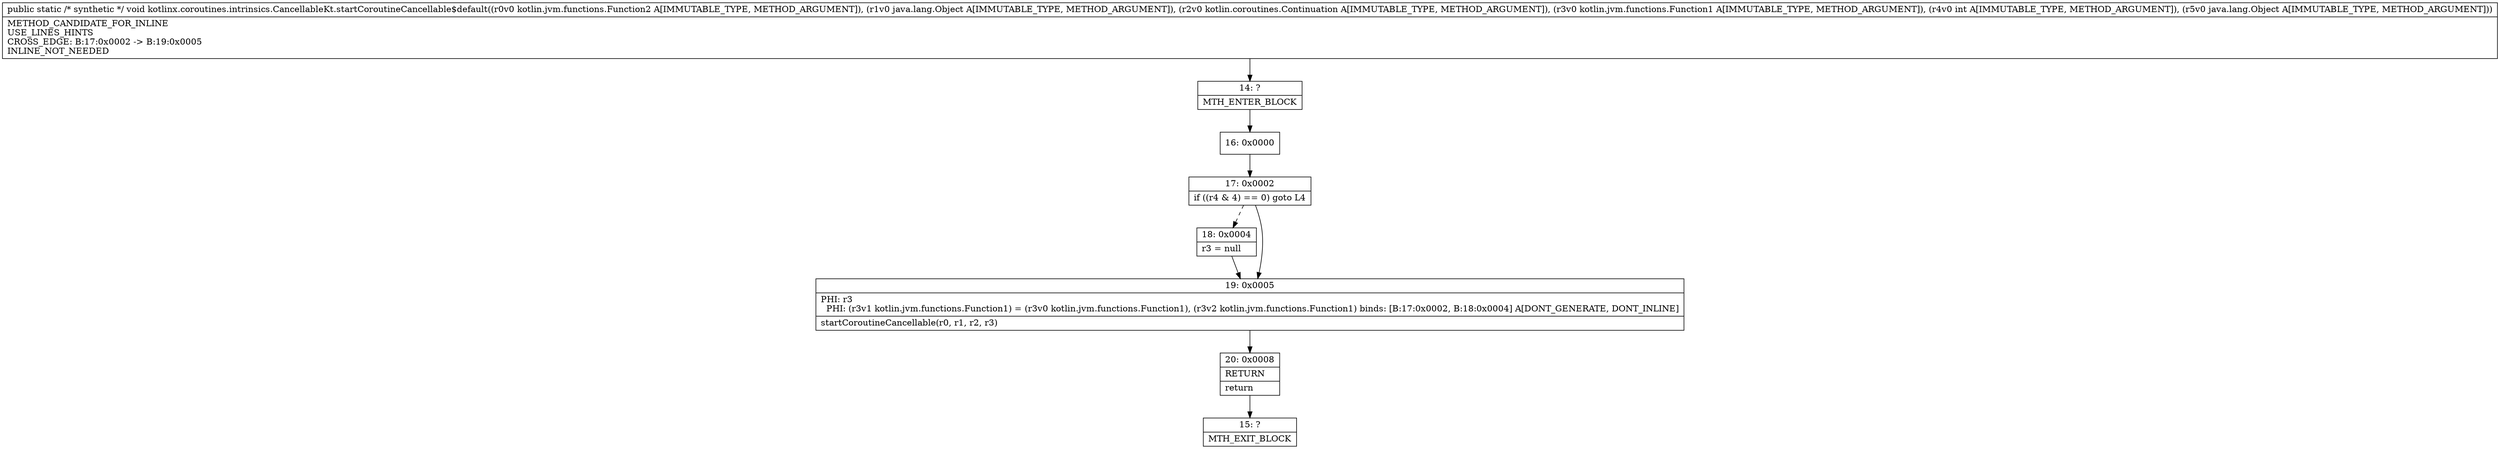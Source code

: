 digraph "CFG forkotlinx.coroutines.intrinsics.CancellableKt.startCoroutineCancellable$default(Lkotlin\/jvm\/functions\/Function2;Ljava\/lang\/Object;Lkotlin\/coroutines\/Continuation;Lkotlin\/jvm\/functions\/Function1;ILjava\/lang\/Object;)V" {
Node_14 [shape=record,label="{14\:\ ?|MTH_ENTER_BLOCK\l}"];
Node_16 [shape=record,label="{16\:\ 0x0000}"];
Node_17 [shape=record,label="{17\:\ 0x0002|if ((r4 & 4) == 0) goto L4\l}"];
Node_18 [shape=record,label="{18\:\ 0x0004|r3 = null\l}"];
Node_19 [shape=record,label="{19\:\ 0x0005|PHI: r3 \l  PHI: (r3v1 kotlin.jvm.functions.Function1) = (r3v0 kotlin.jvm.functions.Function1), (r3v2 kotlin.jvm.functions.Function1) binds: [B:17:0x0002, B:18:0x0004] A[DONT_GENERATE, DONT_INLINE]\l|startCoroutineCancellable(r0, r1, r2, r3)\l}"];
Node_20 [shape=record,label="{20\:\ 0x0008|RETURN\l|return\l}"];
Node_15 [shape=record,label="{15\:\ ?|MTH_EXIT_BLOCK\l}"];
MethodNode[shape=record,label="{public static \/* synthetic *\/ void kotlinx.coroutines.intrinsics.CancellableKt.startCoroutineCancellable$default((r0v0 kotlin.jvm.functions.Function2 A[IMMUTABLE_TYPE, METHOD_ARGUMENT]), (r1v0 java.lang.Object A[IMMUTABLE_TYPE, METHOD_ARGUMENT]), (r2v0 kotlin.coroutines.Continuation A[IMMUTABLE_TYPE, METHOD_ARGUMENT]), (r3v0 kotlin.jvm.functions.Function1 A[IMMUTABLE_TYPE, METHOD_ARGUMENT]), (r4v0 int A[IMMUTABLE_TYPE, METHOD_ARGUMENT]), (r5v0 java.lang.Object A[IMMUTABLE_TYPE, METHOD_ARGUMENT]))  | METHOD_CANDIDATE_FOR_INLINE\lUSE_LINES_HINTS\lCROSS_EDGE: B:17:0x0002 \-\> B:19:0x0005\lINLINE_NOT_NEEDED\l}"];
MethodNode -> Node_14;Node_14 -> Node_16;
Node_16 -> Node_17;
Node_17 -> Node_18[style=dashed];
Node_17 -> Node_19;
Node_18 -> Node_19;
Node_19 -> Node_20;
Node_20 -> Node_15;
}

